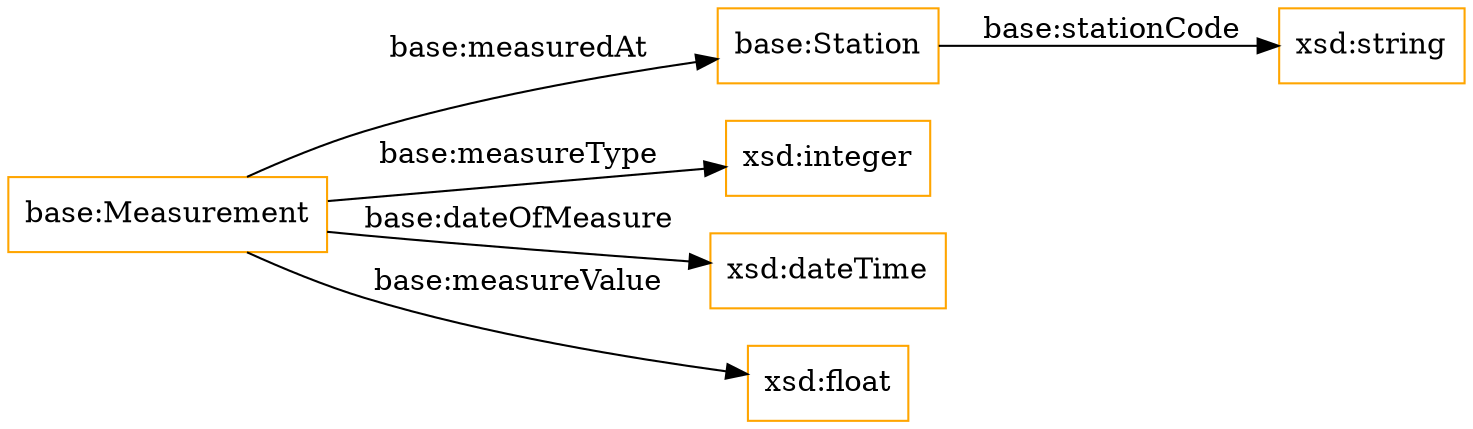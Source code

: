 digraph ar2dtool_diagram { 
rankdir=LR;
size="1501"
node [shape = rectangle, color="orange"]; "base:Station" "base:Measurement" ; /*classes style*/
	"base:Measurement" -> "xsd:integer" [ label = "base:measureType" ];
	"base:Station" -> "xsd:string" [ label = "base:stationCode" ];
	"base:Measurement" -> "xsd:dateTime" [ label = "base:dateOfMeasure" ];
	"base:Measurement" -> "xsd:float" [ label = "base:measureValue" ];
	"base:Measurement" -> "base:Station" [ label = "base:measuredAt" ];

}
